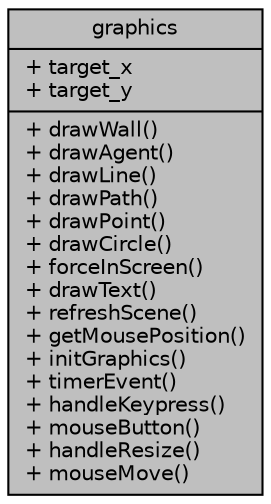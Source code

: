 digraph "graphics"
{
 // LATEX_PDF_SIZE
  edge [fontname="Helvetica",fontsize="10",labelfontname="Helvetica",labelfontsize="10"];
  node [fontname="Helvetica",fontsize="10",shape=record];
  Node1 [label="{graphics\n|+ target_x\l+ target_y\l|+ drawWall()\l+ drawAgent()\l+ drawLine()\l+ drawPath()\l+ drawPoint()\l+ drawCircle()\l+ forceInScreen()\l+ drawText()\l+ refreshScene()\l+ getMousePosition()\l+ initGraphics()\l+ timerEvent()\l+ handleKeypress()\l+ mouseButton()\l+ handleResize()\l+ mouseMove()\l}",height=0.2,width=0.4,color="black", fillcolor="grey75", style="filled", fontcolor="black",tooltip=" "];
}
